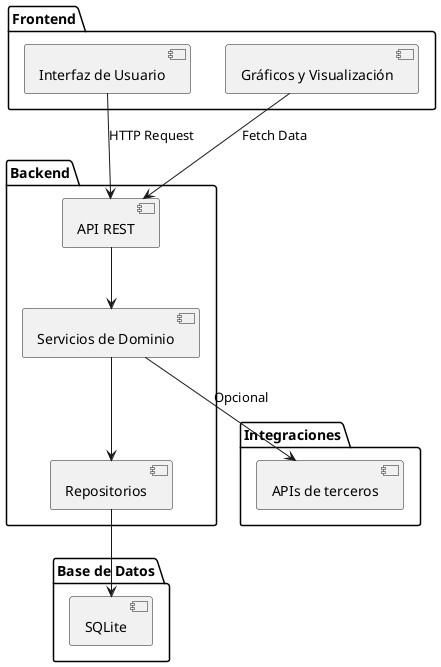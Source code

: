 @startuml
package "Frontend" {
  [Interfaz de Usuario]
  [Gráficos y Visualización]
}

package "Backend" {
  [API REST]
  [Servicios de Dominio]
  [Repositorios]
}

package "Base de Datos" {
  [SQLite]
}

package "Integraciones" {
  [APIs de terceros]
}

[Interfaz de Usuario] --> [API REST] : HTTP Request
[API REST] --> [Servicios de Dominio]
[Servicios de Dominio] --> [Repositorios]
[Repositorios] --> [SQLite]
[Servicios de Dominio] --> [APIs de terceros] : Opcional
[Gráficos y Visualización] --> [API REST] : Fetch Data
@enduml
